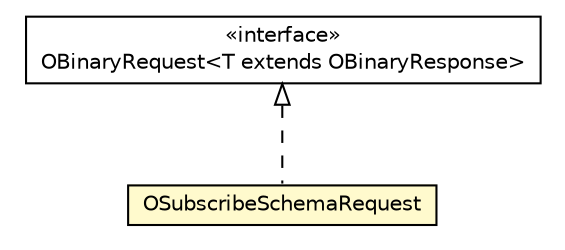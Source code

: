 #!/usr/local/bin/dot
#
# Class diagram 
# Generated by UMLGraph version R5_6-24-gf6e263 (http://www.umlgraph.org/)
#

digraph G {
	edge [fontname="Helvetica",fontsize=10,labelfontname="Helvetica",labelfontsize=10];
	node [fontname="Helvetica",fontsize=10,shape=plaintext];
	nodesep=0.25;
	ranksep=0.5;
	// com.orientechnologies.orient.client.remote.OBinaryRequest<T extends com.orientechnologies.orient.client.remote.OBinaryResponse>
	c7081057 [label=<<table title="com.orientechnologies.orient.client.remote.OBinaryRequest" border="0" cellborder="1" cellspacing="0" cellpadding="2" port="p" href="../OBinaryRequest.html">
		<tr><td><table border="0" cellspacing="0" cellpadding="1">
<tr><td align="center" balign="center"> &#171;interface&#187; </td></tr>
<tr><td align="center" balign="center"> OBinaryRequest&lt;T extends OBinaryResponse&gt; </td></tr>
		</table></td></tr>
		</table>>, URL="../OBinaryRequest.html", fontname="Helvetica", fontcolor="black", fontsize=10.0];
	// com.orientechnologies.orient.client.remote.message.OSubscribeSchemaRequest
	c7081075 [label=<<table title="com.orientechnologies.orient.client.remote.message.OSubscribeSchemaRequest" border="0" cellborder="1" cellspacing="0" cellpadding="2" port="p" bgcolor="lemonChiffon" href="./OSubscribeSchemaRequest.html">
		<tr><td><table border="0" cellspacing="0" cellpadding="1">
<tr><td align="center" balign="center"> OSubscribeSchemaRequest </td></tr>
		</table></td></tr>
		</table>>, URL="./OSubscribeSchemaRequest.html", fontname="Helvetica", fontcolor="black", fontsize=10.0];
	//com.orientechnologies.orient.client.remote.message.OSubscribeSchemaRequest implements com.orientechnologies.orient.client.remote.OBinaryRequest<T extends com.orientechnologies.orient.client.remote.OBinaryResponse>
	c7081057:p -> c7081075:p [dir=back,arrowtail=empty,style=dashed];
}

